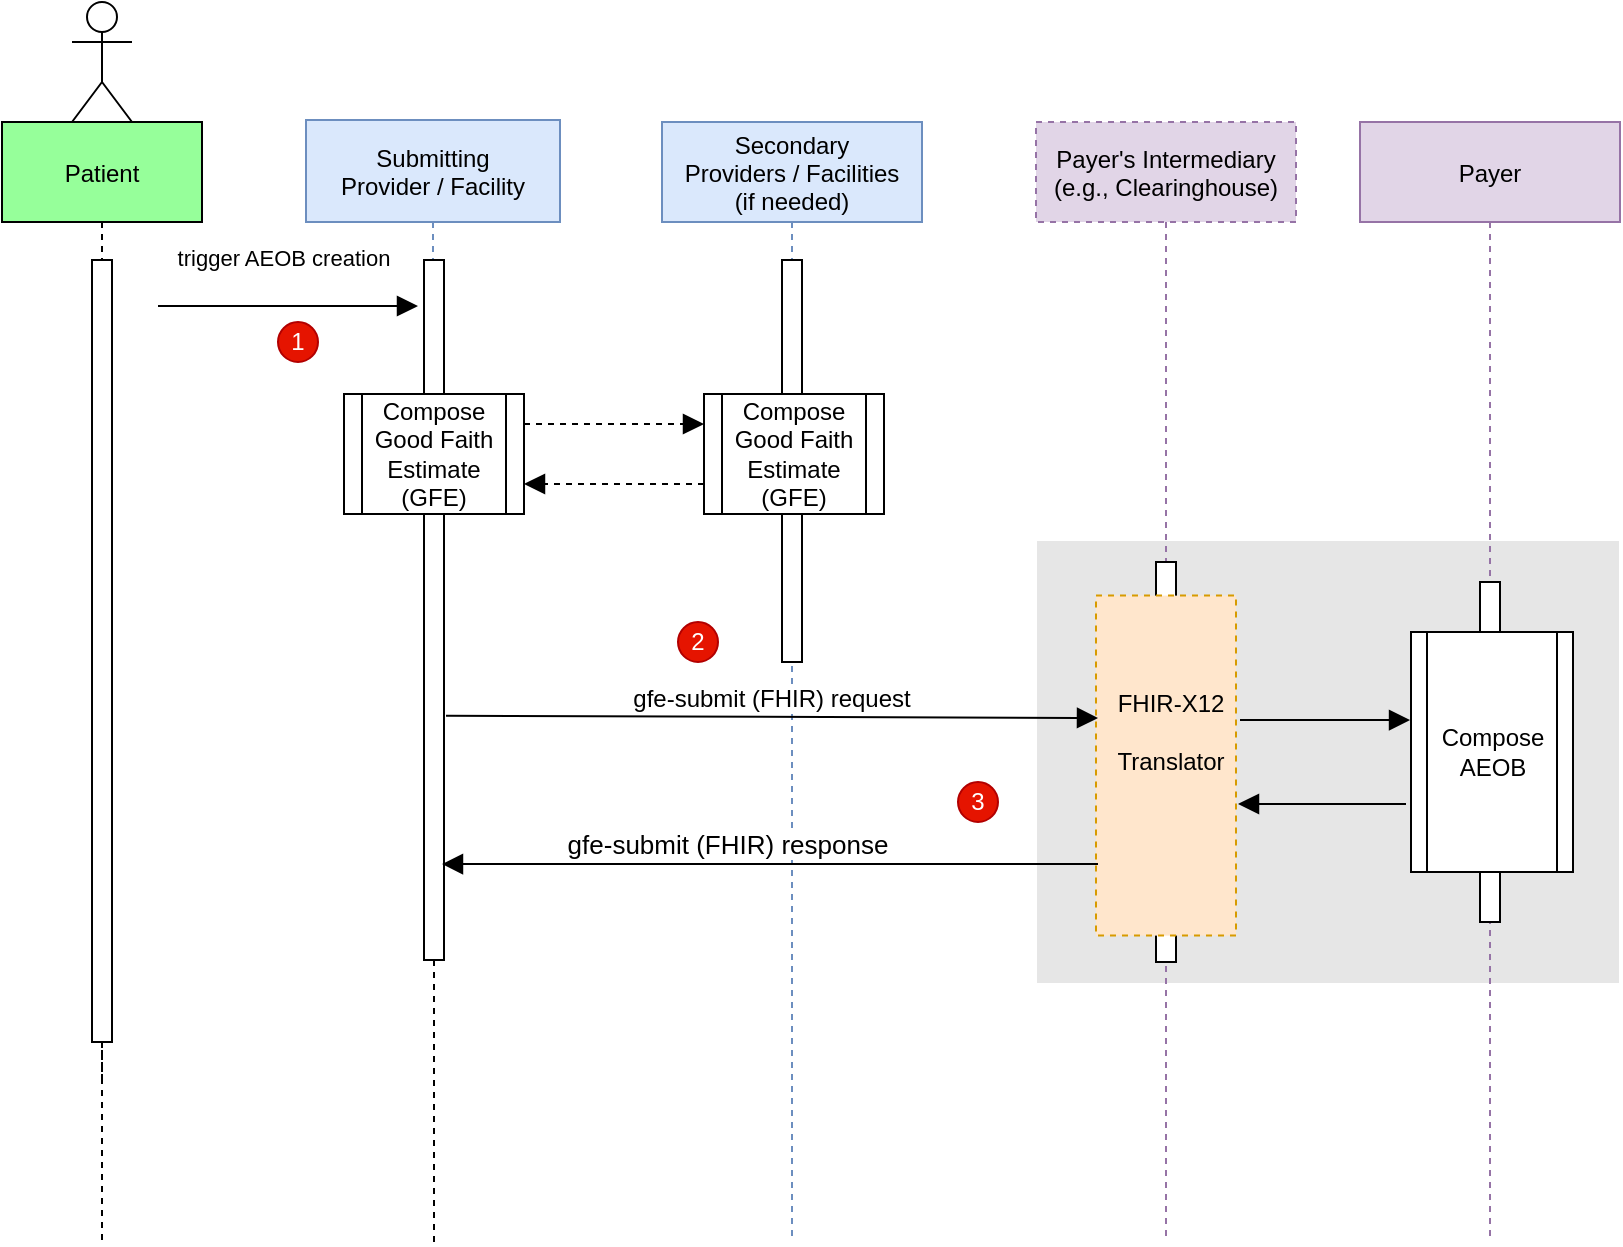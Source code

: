 <mxfile>
    <diagram id="kgpKYQtTHZ0yAKxKKP6v" name="Page-1">
        <mxGraphModel dx="1579" dy="768" grid="1" gridSize="10" guides="1" tooltips="1" connect="1" arrows="1" fold="1" page="1" pageScale="1" pageWidth="850" pageHeight="1100" math="0" shadow="0">
            <root>
                <mxCell id="0"/>
                <mxCell id="1" parent="0"/>
                <mxCell id="3nuBFxr9cyL0pnOWT2aG-1" value="Patient" style="shape=umlLifeline;perimeter=lifelinePerimeter;container=1;collapsible=0;recursiveResize=0;rounded=0;shadow=0;strokeWidth=1;fillColor=#96FF9A;size=50;" parent="1" vertex="1" treatAsSingle="0">
                    <mxGeometry x="22" y="120" width="100" height="480" as="geometry"/>
                </mxCell>
                <mxCell id="3nuBFxr9cyL0pnOWT2aG-2" value="" style="points=[];perimeter=orthogonalPerimeter;rounded=0;shadow=0;strokeWidth=1;" parent="3nuBFxr9cyL0pnOWT2aG-1" vertex="1">
                    <mxGeometry x="45" y="69" width="10" height="391" as="geometry"/>
                </mxCell>
                <mxCell id="3nuBFxr9cyL0pnOWT2aG-5" value="Submitting&#10;Provider / Facility" style="shape=umlLifeline;perimeter=lifelinePerimeter;container=1;collapsible=0;recursiveResize=0;rounded=0;shadow=0;strokeWidth=1;fillColor=#dae8fc;size=51;strokeColor=#6c8ebf;" parent="1" vertex="1" treatAsSingle="0">
                    <mxGeometry x="174" y="119" width="127" height="420" as="geometry"/>
                </mxCell>
                <mxCell id="3nuBFxr9cyL0pnOWT2aG-6" value="" style="points=[];perimeter=orthogonalPerimeter;rounded=0;shadow=0;strokeWidth=1;" parent="3nuBFxr9cyL0pnOWT2aG-5" vertex="1">
                    <mxGeometry x="59" y="70" width="10" height="350" as="geometry"/>
                </mxCell>
                <mxCell id="SfCazmH2R6rvJbLZBPh0-3" value="Secondary&#10;Providers / Facilities&#10;(if needed)" style="shape=umlLifeline;perimeter=lifelinePerimeter;container=1;collapsible=0;recursiveResize=0;rounded=0;shadow=0;strokeWidth=1;fillColor=#dae8fc;size=50;strokeColor=#6c8ebf;" parent="1" vertex="1" treatAsSingle="0">
                    <mxGeometry x="352" y="120" width="130" height="560" as="geometry"/>
                </mxCell>
                <mxCell id="SfCazmH2R6rvJbLZBPh0-4" value="" style="points=[];perimeter=orthogonalPerimeter;rounded=0;shadow=0;strokeWidth=1;" parent="SfCazmH2R6rvJbLZBPh0-3" vertex="1">
                    <mxGeometry x="60" y="69" width="10" height="201" as="geometry"/>
                </mxCell>
                <mxCell id="SfCazmH2R6rvJbLZBPh0-10" value="Compose Good Faith Estimate (GFE)" style="shape=process;whiteSpace=wrap;html=1;backgroundOutline=1;" parent="1" vertex="1">
                    <mxGeometry x="193" y="256" width="90" height="60" as="geometry"/>
                </mxCell>
                <mxCell id="SfCazmH2R6rvJbLZBPh0-11" value="" style="verticalAlign=bottom;endArrow=block;dashed=1;endSize=8;shadow=0;strokeWidth=1;entryX=0;entryY=0.25;entryDx=0;entryDy=0;exitX=1;exitY=0.25;exitDx=0;exitDy=0;endFill=1;" parent="1" source="SfCazmH2R6rvJbLZBPh0-10" target="SfCazmH2R6rvJbLZBPh0-17" edge="1">
                    <mxGeometry relative="1" as="geometry">
                        <mxPoint x="507" y="240" as="targetPoint"/>
                        <mxPoint x="292" y="239" as="sourcePoint"/>
                        <Array as="points"/>
                    </mxGeometry>
                </mxCell>
                <mxCell id="SfCazmH2R6rvJbLZBPh0-14" value="" style="verticalAlign=bottom;endArrow=block;dashed=1;endSize=8;shadow=0;strokeWidth=1;exitX=0;exitY=0.75;exitDx=0;exitDy=0;entryX=1;entryY=0.75;entryDx=0;entryDy=0;endFill=1;" parent="1" source="SfCazmH2R6rvJbLZBPh0-17" target="SfCazmH2R6rvJbLZBPh0-10" edge="1">
                    <mxGeometry relative="1" as="geometry">
                        <mxPoint x="302" y="335" as="targetPoint"/>
                        <mxPoint x="412" y="292" as="sourcePoint"/>
                        <Array as="points"/>
                    </mxGeometry>
                </mxCell>
                <mxCell id="SfCazmH2R6rvJbLZBPh0-17" value="Compose Good Faith Estimate (GFE)" style="shape=process;whiteSpace=wrap;html=1;backgroundOutline=1;" parent="1" vertex="1">
                    <mxGeometry x="373" y="256" width="90" height="60" as="geometry"/>
                </mxCell>
                <mxCell id="SfCazmH2R6rvJbLZBPh0-21" value="" style="shape=umlActor;verticalLabelPosition=bottom;verticalAlign=top;html=1;outlineConnect=0;" parent="1" vertex="1">
                    <mxGeometry x="57" y="60" width="30" height="60" as="geometry"/>
                </mxCell>
                <mxCell id="SfCazmH2R6rvJbLZBPh0-25" value="trigger AEOB creation" style="verticalAlign=bottom;endArrow=block;shadow=0;strokeWidth=1;endSize=8;startSize=7;" parent="1" edge="1">
                    <mxGeometry x="-0.028" y="15" relative="1" as="geometry">
                        <mxPoint x="100" y="212" as="sourcePoint"/>
                        <mxPoint x="230" y="212" as="targetPoint"/>
                        <Array as="points"/>
                        <mxPoint as="offset"/>
                    </mxGeometry>
                </mxCell>
                <mxCell id="qIxCJxl5lMdrLJ7lDj4a-2" style="edgeStyle=orthogonalEdgeStyle;rounded=0;orthogonalLoop=1;jettySize=auto;html=1;endArrow=none;endFill=0;dashed=1;" parent="1" edge="1">
                    <mxGeometry relative="1" as="geometry">
                        <mxPoint x="238" y="680" as="targetPoint"/>
                        <mxPoint x="238" y="539" as="sourcePoint"/>
                        <Array as="points">
                            <mxPoint x="238" y="680"/>
                        </Array>
                    </mxGeometry>
                </mxCell>
                <mxCell id="qIxCJxl5lMdrLJ7lDj4a-3" style="edgeStyle=orthogonalEdgeStyle;rounded=0;orthogonalLoop=1;jettySize=auto;html=1;dashed=1;endArrow=none;endFill=0;" parent="1" source="3nuBFxr9cyL0pnOWT2aG-2" edge="1">
                    <mxGeometry relative="1" as="geometry">
                        <mxPoint x="72" y="680" as="targetPoint"/>
                    </mxGeometry>
                </mxCell>
                <mxCell id="aAGMAaikRAZB5L4dtnXu-1" value="1" style="ellipse;whiteSpace=wrap;html=1;aspect=fixed;fillColor=#e51400;strokeColor=#B20000;fontColor=#ffffff;" parent="1" vertex="1">
                    <mxGeometry x="160" y="220" width="20" height="20" as="geometry"/>
                </mxCell>
                <mxCell id="aAGMAaikRAZB5L4dtnXu-4" value="2" style="ellipse;whiteSpace=wrap;html=1;aspect=fixed;fillColor=#e51400;strokeColor=#B20000;fontColor=#ffffff;" parent="1" vertex="1">
                    <mxGeometry x="360" y="370" width="20" height="20" as="geometry"/>
                </mxCell>
                <mxCell id="SfCazmH2R6rvJbLZBPh0-2" value="" style="points=[];perimeter=orthogonalPerimeter;rounded=0;shadow=0;strokeWidth=1;fillColor=#E6E6E6;strokeColor=#E6E6E6;" parent="1" vertex="1">
                    <mxGeometry x="540" y="330" width="290" height="220" as="geometry"/>
                </mxCell>
                <mxCell id="8" value="Payer's Intermediary&#10;(e.g., Clearinghouse)" style="shape=umlLifeline;perimeter=lifelinePerimeter;container=1;collapsible=0;recursiveResize=0;rounded=0;shadow=0;strokeWidth=1;fillColor=#e1d5e7;strokeColor=#9673a6;dashed=1;size=50;" parent="1" vertex="1" treatAsSingle="0">
                    <mxGeometry x="539" y="120" width="130" height="560" as="geometry"/>
                </mxCell>
                <mxCell id="9" value="" style="points=[];perimeter=orthogonalPerimeter;rounded=0;shadow=0;strokeWidth=1;" parent="8" vertex="1">
                    <mxGeometry x="60" y="220" width="10" height="200" as="geometry"/>
                </mxCell>
                <mxCell id="10" value="Payer" style="shape=umlLifeline;perimeter=lifelinePerimeter;container=1;collapsible=0;recursiveResize=0;rounded=0;shadow=0;strokeWidth=1;fillColor=#e1d5e7;strokeColor=#9673a6;size=50;" parent="1" vertex="1" treatAsSingle="0">
                    <mxGeometry x="701" y="120" width="130" height="560" as="geometry"/>
                </mxCell>
                <mxCell id="11" value="" style="points=[];perimeter=orthogonalPerimeter;rounded=0;shadow=0;strokeWidth=1;" parent="10" vertex="1">
                    <mxGeometry x="60" y="230" width="10" height="170" as="geometry"/>
                </mxCell>
                <mxCell id="3" value="" style="group" parent="1" vertex="1" connectable="0">
                    <mxGeometry x="571" y="360" width="70" height="170" as="geometry"/>
                </mxCell>
                <mxCell id="4" value="" style="rounded=0;whiteSpace=wrap;html=1;fillColor=#ffe6cc;strokeColor=#d79b00;dashed=1;" parent="3" vertex="1">
                    <mxGeometry x="-2" y="-3.188" width="70" height="170" as="geometry"/>
                </mxCell>
                <mxCell id="5" value="&lt;font style=&quot;font-size: 12px ; font-weight: normal&quot;&gt;FHIR-X12&lt;br&gt;Translator&lt;/font&gt;" style="text;strokeColor=none;fillColor=none;html=1;fontSize=24;fontStyle=1;verticalAlign=middle;align=center;" parent="3" vertex="1">
                    <mxGeometry y="32.229" width="70" height="56.667" as="geometry"/>
                </mxCell>
                <mxCell id="7" value="Compose AEOB" style="shape=process;whiteSpace=wrap;html=1;backgroundOutline=1;" parent="1" vertex="1">
                    <mxGeometry x="726.5" y="375" width="81" height="120" as="geometry"/>
                </mxCell>
                <mxCell id="aAGMAaikRAZB5L4dtnXu-12" value="gfe-submit (FHIR) response" style="verticalAlign=bottom;endArrow=block;endSize=8;shadow=0;strokeWidth=1;endFill=1;entryX=0.9;entryY=0.863;entryDx=0;entryDy=0;entryPerimeter=0;fontSize=13;" parent="1" target="3nuBFxr9cyL0pnOWT2aG-6" edge="1">
                    <mxGeometry x="0.129" relative="1" as="geometry">
                        <mxPoint x="250" y="491" as="targetPoint"/>
                        <mxPoint x="570" y="491" as="sourcePoint"/>
                        <mxPoint as="offset"/>
                    </mxGeometry>
                </mxCell>
                <mxCell id="SfCazmH2R6rvJbLZBPh0-5" value="gfe-submit (FHIR) request" style="verticalAlign=bottom;endArrow=block;shadow=0;strokeWidth=1;endSize=8;exitX=1.1;exitY=0.651;exitDx=0;exitDy=0;exitPerimeter=0;fontSize=12;" parent="1" source="3nuBFxr9cyL0pnOWT2aG-6" edge="1">
                    <mxGeometry relative="1" as="geometry">
                        <mxPoint x="250" y="418" as="sourcePoint"/>
                        <mxPoint x="570" y="418" as="targetPoint"/>
                        <Array as="points"/>
                    </mxGeometry>
                </mxCell>
                <mxCell id="ogFRtUQ3psGFR55wJX58-7" value="" style="verticalAlign=bottom;endArrow=block;shadow=0;strokeWidth=1;labelBackgroundColor=none;entryX=-0.006;entryY=0.367;entryDx=0;entryDy=0;entryPerimeter=0;endSize=8;" parent="1" target="7" edge="1">
                    <mxGeometry x="0.077" y="8" relative="1" as="geometry">
                        <mxPoint x="641" y="419" as="sourcePoint"/>
                        <mxPoint x="766" y="419.5" as="targetPoint"/>
                        <Array as="points"/>
                        <mxPoint as="offset"/>
                    </mxGeometry>
                </mxCell>
                <mxCell id="ogFRtUQ3psGFR55wJX58-9" value="" style="verticalAlign=bottom;endArrow=block;shadow=0;strokeWidth=1;labelBackgroundColor=none;endSize=8;" parent="1" edge="1">
                    <mxGeometry x="0.019" y="-7" relative="1" as="geometry">
                        <mxPoint x="724" y="461" as="sourcePoint"/>
                        <mxPoint x="640" y="461" as="targetPoint"/>
                        <Array as="points"/>
                        <mxPoint as="offset"/>
                    </mxGeometry>
                </mxCell>
                <mxCell id="13" value="3" style="ellipse;whiteSpace=wrap;html=1;aspect=fixed;fillColor=#e51400;strokeColor=#B20000;fontColor=#ffffff;" parent="1" vertex="1">
                    <mxGeometry x="500" y="450" width="20" height="20" as="geometry"/>
                </mxCell>
            </root>
        </mxGraphModel>
    </diagram>
</mxfile>